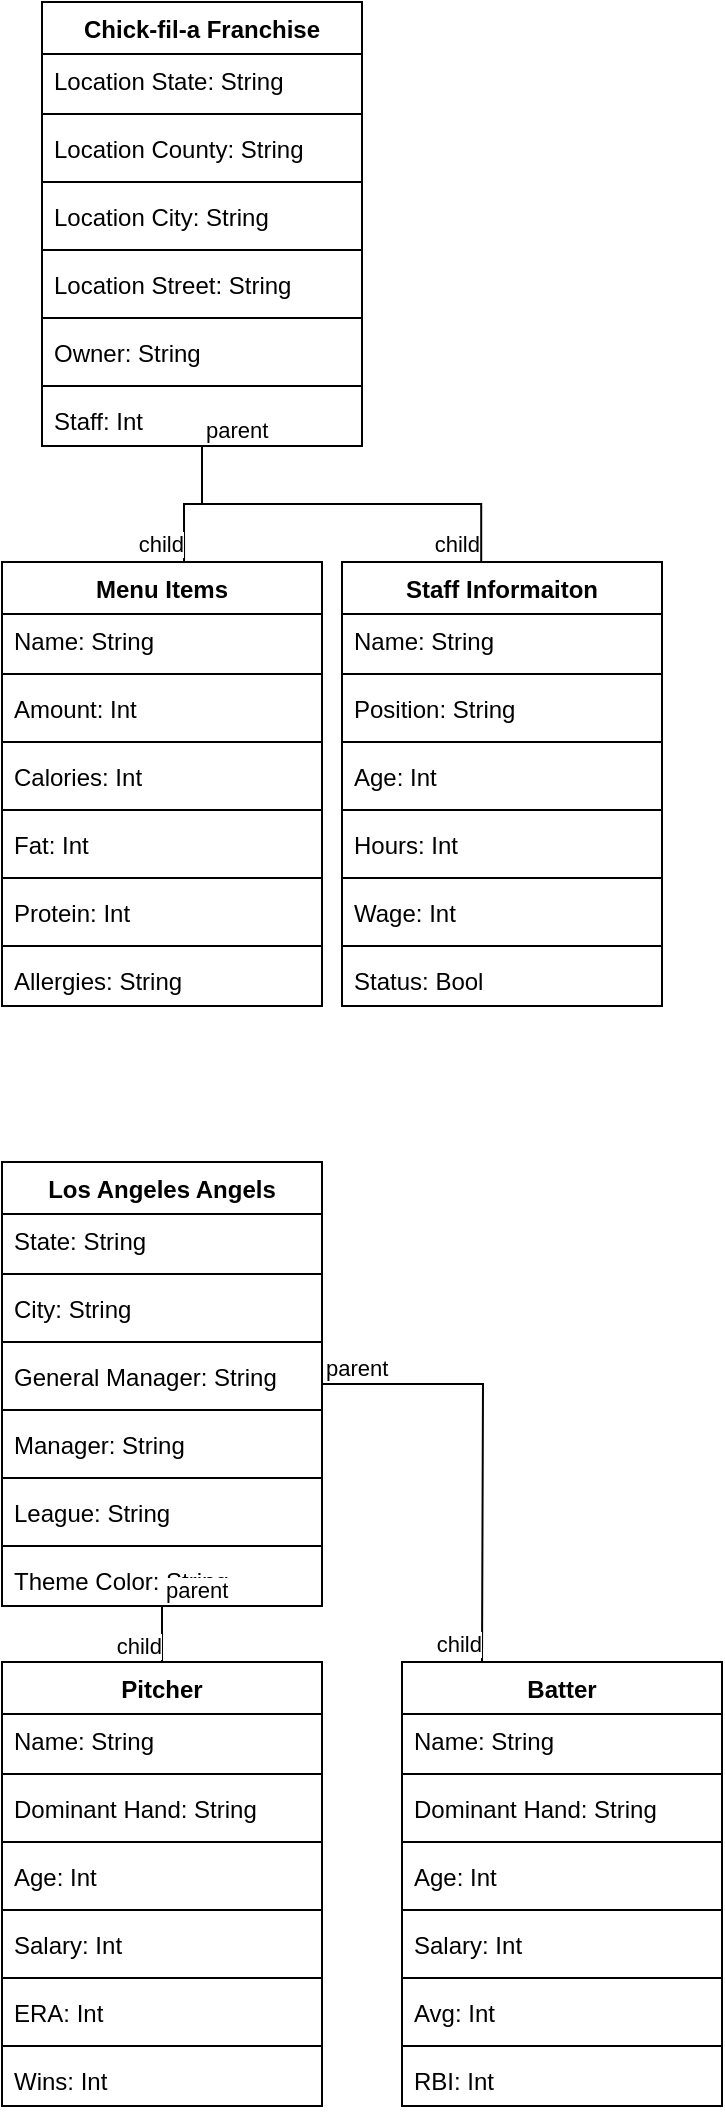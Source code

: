<mxfile version="20.2.8" type="github">
  <diagram id="xMZvqUQl98MtYuGiwL1R" name="Page-1">
    <mxGraphModel dx="605" dy="507" grid="1" gridSize="10" guides="1" tooltips="1" connect="1" arrows="1" fold="1" page="1" pageScale="1" pageWidth="850" pageHeight="1100" math="0" shadow="0">
      <root>
        <mxCell id="0" />
        <mxCell id="1" parent="0" />
        <mxCell id="Zlc17w75IkvPci_HZcoX-1" value="Chick-fil-a Franchise" style="swimlane;fontStyle=1;align=center;verticalAlign=top;childLayout=stackLayout;horizontal=1;startSize=26;horizontalStack=0;resizeParent=1;resizeParentMax=0;resizeLast=0;collapsible=1;marginBottom=0;" vertex="1" parent="1">
          <mxGeometry x="40" y="30" width="160" height="222" as="geometry" />
        </mxCell>
        <mxCell id="Zlc17w75IkvPci_HZcoX-2" value="Location State: String" style="text;strokeColor=none;fillColor=none;align=left;verticalAlign=top;spacingLeft=4;spacingRight=4;overflow=hidden;rotatable=0;points=[[0,0.5],[1,0.5]];portConstraint=eastwest;" vertex="1" parent="Zlc17w75IkvPci_HZcoX-1">
          <mxGeometry y="26" width="160" height="26" as="geometry" />
        </mxCell>
        <mxCell id="Zlc17w75IkvPci_HZcoX-12" value="" style="line;strokeWidth=1;fillColor=none;align=left;verticalAlign=middle;spacingTop=-1;spacingLeft=3;spacingRight=3;rotatable=0;labelPosition=right;points=[];portConstraint=eastwest;strokeColor=inherit;" vertex="1" parent="Zlc17w75IkvPci_HZcoX-1">
          <mxGeometry y="52" width="160" height="8" as="geometry" />
        </mxCell>
        <mxCell id="Zlc17w75IkvPci_HZcoX-5" value="Location County: String" style="text;strokeColor=none;fillColor=none;align=left;verticalAlign=top;spacingLeft=4;spacingRight=4;overflow=hidden;rotatable=0;points=[[0,0.5],[1,0.5]];portConstraint=eastwest;" vertex="1" parent="Zlc17w75IkvPci_HZcoX-1">
          <mxGeometry y="60" width="160" height="26" as="geometry" />
        </mxCell>
        <mxCell id="Zlc17w75IkvPci_HZcoX-11" value="" style="line;strokeWidth=1;fillColor=none;align=left;verticalAlign=middle;spacingTop=-1;spacingLeft=3;spacingRight=3;rotatable=0;labelPosition=right;points=[];portConstraint=eastwest;strokeColor=inherit;" vertex="1" parent="Zlc17w75IkvPci_HZcoX-1">
          <mxGeometry y="86" width="160" height="8" as="geometry" />
        </mxCell>
        <mxCell id="Zlc17w75IkvPci_HZcoX-6" value="Location City: String" style="text;strokeColor=none;fillColor=none;align=left;verticalAlign=top;spacingLeft=4;spacingRight=4;overflow=hidden;rotatable=0;points=[[0,0.5],[1,0.5]];portConstraint=eastwest;" vertex="1" parent="Zlc17w75IkvPci_HZcoX-1">
          <mxGeometry y="94" width="160" height="26" as="geometry" />
        </mxCell>
        <mxCell id="Zlc17w75IkvPci_HZcoX-9" value="" style="line;strokeWidth=1;fillColor=none;align=left;verticalAlign=middle;spacingTop=-1;spacingLeft=3;spacingRight=3;rotatable=0;labelPosition=right;points=[];portConstraint=eastwest;strokeColor=inherit;" vertex="1" parent="Zlc17w75IkvPci_HZcoX-1">
          <mxGeometry y="120" width="160" height="8" as="geometry" />
        </mxCell>
        <mxCell id="Zlc17w75IkvPci_HZcoX-7" value="Location Street: String" style="text;strokeColor=none;fillColor=none;align=left;verticalAlign=top;spacingLeft=4;spacingRight=4;overflow=hidden;rotatable=0;points=[[0,0.5],[1,0.5]];portConstraint=eastwest;" vertex="1" parent="Zlc17w75IkvPci_HZcoX-1">
          <mxGeometry y="128" width="160" height="26" as="geometry" />
        </mxCell>
        <mxCell id="Zlc17w75IkvPci_HZcoX-3" value="" style="line;strokeWidth=1;fillColor=none;align=left;verticalAlign=middle;spacingTop=-1;spacingLeft=3;spacingRight=3;rotatable=0;labelPosition=right;points=[];portConstraint=eastwest;strokeColor=inherit;" vertex="1" parent="Zlc17w75IkvPci_HZcoX-1">
          <mxGeometry y="154" width="160" height="8" as="geometry" />
        </mxCell>
        <mxCell id="Zlc17w75IkvPci_HZcoX-8" value="Owner: String" style="text;strokeColor=none;fillColor=none;align=left;verticalAlign=top;spacingLeft=4;spacingRight=4;overflow=hidden;rotatable=0;points=[[0,0.5],[1,0.5]];portConstraint=eastwest;" vertex="1" parent="Zlc17w75IkvPci_HZcoX-1">
          <mxGeometry y="162" width="160" height="26" as="geometry" />
        </mxCell>
        <mxCell id="Zlc17w75IkvPci_HZcoX-18" value="" style="line;strokeWidth=1;fillColor=none;align=left;verticalAlign=middle;spacingTop=-1;spacingLeft=3;spacingRight=3;rotatable=0;labelPosition=right;points=[];portConstraint=eastwest;strokeColor=inherit;" vertex="1" parent="Zlc17w75IkvPci_HZcoX-1">
          <mxGeometry y="188" width="160" height="8" as="geometry" />
        </mxCell>
        <mxCell id="Zlc17w75IkvPci_HZcoX-17" value="Staff: Int" style="text;strokeColor=none;fillColor=none;align=left;verticalAlign=top;spacingLeft=4;spacingRight=4;overflow=hidden;rotatable=0;points=[[0,0.5],[1,0.5]];portConstraint=eastwest;" vertex="1" parent="Zlc17w75IkvPci_HZcoX-1">
          <mxGeometry y="196" width="160" height="26" as="geometry" />
        </mxCell>
        <mxCell id="Zlc17w75IkvPci_HZcoX-13" value="Menu Items" style="swimlane;fontStyle=1;align=center;verticalAlign=top;childLayout=stackLayout;horizontal=1;startSize=26;horizontalStack=0;resizeParent=1;resizeParentMax=0;resizeLast=0;collapsible=1;marginBottom=0;" vertex="1" parent="1">
          <mxGeometry x="20" y="310" width="160" height="222" as="geometry" />
        </mxCell>
        <mxCell id="Zlc17w75IkvPci_HZcoX-14" value="Name: String" style="text;strokeColor=none;fillColor=none;align=left;verticalAlign=top;spacingLeft=4;spacingRight=4;overflow=hidden;rotatable=0;points=[[0,0.5],[1,0.5]];portConstraint=eastwest;" vertex="1" parent="Zlc17w75IkvPci_HZcoX-13">
          <mxGeometry y="26" width="160" height="26" as="geometry" />
        </mxCell>
        <mxCell id="Zlc17w75IkvPci_HZcoX-15" value="" style="line;strokeWidth=1;fillColor=none;align=left;verticalAlign=middle;spacingTop=-1;spacingLeft=3;spacingRight=3;rotatable=0;labelPosition=right;points=[];portConstraint=eastwest;strokeColor=inherit;" vertex="1" parent="Zlc17w75IkvPci_HZcoX-13">
          <mxGeometry y="52" width="160" height="8" as="geometry" />
        </mxCell>
        <mxCell id="Zlc17w75IkvPci_HZcoX-16" value="Amount: Int" style="text;strokeColor=none;fillColor=none;align=left;verticalAlign=top;spacingLeft=4;spacingRight=4;overflow=hidden;rotatable=0;points=[[0,0.5],[1,0.5]];portConstraint=eastwest;" vertex="1" parent="Zlc17w75IkvPci_HZcoX-13">
          <mxGeometry y="60" width="160" height="26" as="geometry" />
        </mxCell>
        <mxCell id="Zlc17w75IkvPci_HZcoX-27" value="" style="line;strokeWidth=1;fillColor=none;align=left;verticalAlign=middle;spacingTop=-1;spacingLeft=3;spacingRight=3;rotatable=0;labelPosition=right;points=[];portConstraint=eastwest;strokeColor=inherit;" vertex="1" parent="Zlc17w75IkvPci_HZcoX-13">
          <mxGeometry y="86" width="160" height="8" as="geometry" />
        </mxCell>
        <mxCell id="Zlc17w75IkvPci_HZcoX-24" value="Calories: Int" style="text;strokeColor=none;fillColor=none;align=left;verticalAlign=top;spacingLeft=4;spacingRight=4;overflow=hidden;rotatable=0;points=[[0,0.5],[1,0.5]];portConstraint=eastwest;" vertex="1" parent="Zlc17w75IkvPci_HZcoX-13">
          <mxGeometry y="94" width="160" height="26" as="geometry" />
        </mxCell>
        <mxCell id="Zlc17w75IkvPci_HZcoX-28" value="" style="line;strokeWidth=1;fillColor=none;align=left;verticalAlign=middle;spacingTop=-1;spacingLeft=3;spacingRight=3;rotatable=0;labelPosition=right;points=[];portConstraint=eastwest;strokeColor=inherit;" vertex="1" parent="Zlc17w75IkvPci_HZcoX-13">
          <mxGeometry y="120" width="160" height="8" as="geometry" />
        </mxCell>
        <mxCell id="Zlc17w75IkvPci_HZcoX-30" value="Fat: Int" style="text;strokeColor=none;fillColor=none;align=left;verticalAlign=top;spacingLeft=4;spacingRight=4;overflow=hidden;rotatable=0;points=[[0,0.5],[1,0.5]];portConstraint=eastwest;" vertex="1" parent="Zlc17w75IkvPci_HZcoX-13">
          <mxGeometry y="128" width="160" height="26" as="geometry" />
        </mxCell>
        <mxCell id="Zlc17w75IkvPci_HZcoX-32" value="" style="line;strokeWidth=1;fillColor=none;align=left;verticalAlign=middle;spacingTop=-1;spacingLeft=3;spacingRight=3;rotatable=0;labelPosition=right;points=[];portConstraint=eastwest;strokeColor=inherit;" vertex="1" parent="Zlc17w75IkvPci_HZcoX-13">
          <mxGeometry y="154" width="160" height="8" as="geometry" />
        </mxCell>
        <mxCell id="Zlc17w75IkvPci_HZcoX-29" value="Protein: Int" style="text;strokeColor=none;fillColor=none;align=left;verticalAlign=top;spacingLeft=4;spacingRight=4;overflow=hidden;rotatable=0;points=[[0,0.5],[1,0.5]];portConstraint=eastwest;" vertex="1" parent="Zlc17w75IkvPci_HZcoX-13">
          <mxGeometry y="162" width="160" height="26" as="geometry" />
        </mxCell>
        <mxCell id="Zlc17w75IkvPci_HZcoX-34" value="" style="line;strokeWidth=1;fillColor=none;align=left;verticalAlign=middle;spacingTop=-1;spacingLeft=3;spacingRight=3;rotatable=0;labelPosition=right;points=[];portConstraint=eastwest;strokeColor=inherit;" vertex="1" parent="Zlc17w75IkvPci_HZcoX-13">
          <mxGeometry y="188" width="160" height="8" as="geometry" />
        </mxCell>
        <mxCell id="Zlc17w75IkvPci_HZcoX-25" value="Allergies: String" style="text;strokeColor=none;fillColor=none;align=left;verticalAlign=top;spacingLeft=4;spacingRight=4;overflow=hidden;rotatable=0;points=[[0,0.5],[1,0.5]];portConstraint=eastwest;" vertex="1" parent="Zlc17w75IkvPci_HZcoX-13">
          <mxGeometry y="196" width="160" height="26" as="geometry" />
        </mxCell>
        <mxCell id="Zlc17w75IkvPci_HZcoX-37" value="" style="endArrow=none;html=1;edgeStyle=orthogonalEdgeStyle;rounded=0;entryX=0.569;entryY=0;entryDx=0;entryDy=0;entryPerimeter=0;" edge="1" parent="1" source="Zlc17w75IkvPci_HZcoX-1" target="Zlc17w75IkvPci_HZcoX-13">
          <mxGeometry relative="1" as="geometry">
            <mxPoint x="310" y="370" as="sourcePoint" />
            <mxPoint x="460" y="320" as="targetPoint" />
          </mxGeometry>
        </mxCell>
        <mxCell id="Zlc17w75IkvPci_HZcoX-38" value="parent" style="edgeLabel;resizable=0;html=1;align=left;verticalAlign=bottom;" connectable="0" vertex="1" parent="Zlc17w75IkvPci_HZcoX-37">
          <mxGeometry x="-1" relative="1" as="geometry" />
        </mxCell>
        <mxCell id="Zlc17w75IkvPci_HZcoX-39" value="child" style="edgeLabel;resizable=0;html=1;align=right;verticalAlign=bottom;" connectable="0" vertex="1" parent="Zlc17w75IkvPci_HZcoX-37">
          <mxGeometry x="1" relative="1" as="geometry" />
        </mxCell>
        <mxCell id="Zlc17w75IkvPci_HZcoX-40" value="Staff Informaiton" style="swimlane;fontStyle=1;align=center;verticalAlign=top;childLayout=stackLayout;horizontal=1;startSize=26;horizontalStack=0;resizeParent=1;resizeParentMax=0;resizeLast=0;collapsible=1;marginBottom=0;" vertex="1" parent="1">
          <mxGeometry x="190" y="310" width="160" height="222" as="geometry" />
        </mxCell>
        <mxCell id="Zlc17w75IkvPci_HZcoX-41" value="Name: String" style="text;strokeColor=none;fillColor=none;align=left;verticalAlign=top;spacingLeft=4;spacingRight=4;overflow=hidden;rotatable=0;points=[[0,0.5],[1,0.5]];portConstraint=eastwest;" vertex="1" parent="Zlc17w75IkvPci_HZcoX-40">
          <mxGeometry y="26" width="160" height="26" as="geometry" />
        </mxCell>
        <mxCell id="Zlc17w75IkvPci_HZcoX-49" value="" style="line;strokeWidth=1;fillColor=none;align=left;verticalAlign=middle;spacingTop=-1;spacingLeft=3;spacingRight=3;rotatable=0;labelPosition=right;points=[];portConstraint=eastwest;strokeColor=inherit;" vertex="1" parent="Zlc17w75IkvPci_HZcoX-40">
          <mxGeometry y="52" width="160" height="8" as="geometry" />
        </mxCell>
        <mxCell id="Zlc17w75IkvPci_HZcoX-48" value="Position: String" style="text;strokeColor=none;fillColor=none;align=left;verticalAlign=top;spacingLeft=4;spacingRight=4;overflow=hidden;rotatable=0;points=[[0,0.5],[1,0.5]];portConstraint=eastwest;" vertex="1" parent="Zlc17w75IkvPci_HZcoX-40">
          <mxGeometry y="60" width="160" height="26" as="geometry" />
        </mxCell>
        <mxCell id="Zlc17w75IkvPci_HZcoX-50" value="" style="line;strokeWidth=1;fillColor=none;align=left;verticalAlign=middle;spacingTop=-1;spacingLeft=3;spacingRight=3;rotatable=0;labelPosition=right;points=[];portConstraint=eastwest;strokeColor=inherit;" vertex="1" parent="Zlc17w75IkvPci_HZcoX-40">
          <mxGeometry y="86" width="160" height="8" as="geometry" />
        </mxCell>
        <mxCell id="Zlc17w75IkvPci_HZcoX-47" value="Age: Int" style="text;strokeColor=none;fillColor=none;align=left;verticalAlign=top;spacingLeft=4;spacingRight=4;overflow=hidden;rotatable=0;points=[[0,0.5],[1,0.5]];portConstraint=eastwest;" vertex="1" parent="Zlc17w75IkvPci_HZcoX-40">
          <mxGeometry y="94" width="160" height="26" as="geometry" />
        </mxCell>
        <mxCell id="Zlc17w75IkvPci_HZcoX-51" value="" style="line;strokeWidth=1;fillColor=none;align=left;verticalAlign=middle;spacingTop=-1;spacingLeft=3;spacingRight=3;rotatable=0;labelPosition=right;points=[];portConstraint=eastwest;strokeColor=inherit;" vertex="1" parent="Zlc17w75IkvPci_HZcoX-40">
          <mxGeometry y="120" width="160" height="8" as="geometry" />
        </mxCell>
        <mxCell id="Zlc17w75IkvPci_HZcoX-46" value="Hours: Int" style="text;strokeColor=none;fillColor=none;align=left;verticalAlign=top;spacingLeft=4;spacingRight=4;overflow=hidden;rotatable=0;points=[[0,0.5],[1,0.5]];portConstraint=eastwest;" vertex="1" parent="Zlc17w75IkvPci_HZcoX-40">
          <mxGeometry y="128" width="160" height="26" as="geometry" />
        </mxCell>
        <mxCell id="Zlc17w75IkvPci_HZcoX-52" value="" style="line;strokeWidth=1;fillColor=none;align=left;verticalAlign=middle;spacingTop=-1;spacingLeft=3;spacingRight=3;rotatable=0;labelPosition=right;points=[];portConstraint=eastwest;strokeColor=inherit;" vertex="1" parent="Zlc17w75IkvPci_HZcoX-40">
          <mxGeometry y="154" width="160" height="8" as="geometry" />
        </mxCell>
        <mxCell id="Zlc17w75IkvPci_HZcoX-45" value="Wage: Int" style="text;strokeColor=none;fillColor=none;align=left;verticalAlign=top;spacingLeft=4;spacingRight=4;overflow=hidden;rotatable=0;points=[[0,0.5],[1,0.5]];portConstraint=eastwest;" vertex="1" parent="Zlc17w75IkvPci_HZcoX-40">
          <mxGeometry y="162" width="160" height="26" as="geometry" />
        </mxCell>
        <mxCell id="Zlc17w75IkvPci_HZcoX-42" value="" style="line;strokeWidth=1;fillColor=none;align=left;verticalAlign=middle;spacingTop=-1;spacingLeft=3;spacingRight=3;rotatable=0;labelPosition=right;points=[];portConstraint=eastwest;strokeColor=inherit;" vertex="1" parent="Zlc17w75IkvPci_HZcoX-40">
          <mxGeometry y="188" width="160" height="8" as="geometry" />
        </mxCell>
        <mxCell id="Zlc17w75IkvPci_HZcoX-43" value="Status: Bool" style="text;strokeColor=none;fillColor=none;align=left;verticalAlign=top;spacingLeft=4;spacingRight=4;overflow=hidden;rotatable=0;points=[[0,0.5],[1,0.5]];portConstraint=eastwest;" vertex="1" parent="Zlc17w75IkvPci_HZcoX-40">
          <mxGeometry y="196" width="160" height="26" as="geometry" />
        </mxCell>
        <mxCell id="Zlc17w75IkvPci_HZcoX-54" value="" style="endArrow=none;html=1;edgeStyle=orthogonalEdgeStyle;rounded=0;entryX=0.435;entryY=0;entryDx=0;entryDy=0;entryPerimeter=0;" edge="1" parent="1" source="Zlc17w75IkvPci_HZcoX-1" target="Zlc17w75IkvPci_HZcoX-40">
          <mxGeometry relative="1" as="geometry">
            <mxPoint x="490" y="390" as="sourcePoint" />
            <mxPoint x="380" y="370" as="targetPoint" />
          </mxGeometry>
        </mxCell>
        <mxCell id="Zlc17w75IkvPci_HZcoX-55" value="parent" style="edgeLabel;resizable=0;html=1;align=left;verticalAlign=bottom;" connectable="0" vertex="1" parent="Zlc17w75IkvPci_HZcoX-54">
          <mxGeometry x="-1" relative="1" as="geometry" />
        </mxCell>
        <mxCell id="Zlc17w75IkvPci_HZcoX-56" value="child" style="edgeLabel;resizable=0;html=1;align=right;verticalAlign=bottom;" connectable="0" vertex="1" parent="Zlc17w75IkvPci_HZcoX-54">
          <mxGeometry x="1" relative="1" as="geometry" />
        </mxCell>
        <mxCell id="Zlc17w75IkvPci_HZcoX-59" value="Los Angeles Angels" style="swimlane;fontStyle=1;align=center;verticalAlign=top;childLayout=stackLayout;horizontal=1;startSize=26;horizontalStack=0;resizeParent=1;resizeParentMax=0;resizeLast=0;collapsible=1;marginBottom=0;" vertex="1" parent="1">
          <mxGeometry x="20" y="610" width="160" height="222" as="geometry" />
        </mxCell>
        <mxCell id="Zlc17w75IkvPci_HZcoX-60" value="State: String" style="text;strokeColor=none;fillColor=none;align=left;verticalAlign=top;spacingLeft=4;spacingRight=4;overflow=hidden;rotatable=0;points=[[0,0.5],[1,0.5]];portConstraint=eastwest;" vertex="1" parent="Zlc17w75IkvPci_HZcoX-59">
          <mxGeometry y="26" width="160" height="26" as="geometry" />
        </mxCell>
        <mxCell id="Zlc17w75IkvPci_HZcoX-61" value="" style="line;strokeWidth=1;fillColor=none;align=left;verticalAlign=middle;spacingTop=-1;spacingLeft=3;spacingRight=3;rotatable=0;labelPosition=right;points=[];portConstraint=eastwest;strokeColor=inherit;" vertex="1" parent="Zlc17w75IkvPci_HZcoX-59">
          <mxGeometry y="52" width="160" height="8" as="geometry" />
        </mxCell>
        <mxCell id="Zlc17w75IkvPci_HZcoX-63" value="City: String" style="text;strokeColor=none;fillColor=none;align=left;verticalAlign=top;spacingLeft=4;spacingRight=4;overflow=hidden;rotatable=0;points=[[0,0.5],[1,0.5]];portConstraint=eastwest;" vertex="1" parent="Zlc17w75IkvPci_HZcoX-59">
          <mxGeometry y="60" width="160" height="26" as="geometry" />
        </mxCell>
        <mxCell id="Zlc17w75IkvPci_HZcoX-67" value="" style="line;strokeWidth=1;fillColor=none;align=left;verticalAlign=middle;spacingTop=-1;spacingLeft=3;spacingRight=3;rotatable=0;labelPosition=right;points=[];portConstraint=eastwest;strokeColor=inherit;" vertex="1" parent="Zlc17w75IkvPci_HZcoX-59">
          <mxGeometry y="86" width="160" height="8" as="geometry" />
        </mxCell>
        <mxCell id="Zlc17w75IkvPci_HZcoX-69" value="General Manager: String" style="text;strokeColor=none;fillColor=none;align=left;verticalAlign=top;spacingLeft=4;spacingRight=4;overflow=hidden;rotatable=0;points=[[0,0.5],[1,0.5]];portConstraint=eastwest;" vertex="1" parent="Zlc17w75IkvPci_HZcoX-59">
          <mxGeometry y="94" width="160" height="26" as="geometry" />
        </mxCell>
        <mxCell id="Zlc17w75IkvPci_HZcoX-68" value="" style="line;strokeWidth=1;fillColor=none;align=left;verticalAlign=middle;spacingTop=-1;spacingLeft=3;spacingRight=3;rotatable=0;labelPosition=right;points=[];portConstraint=eastwest;strokeColor=inherit;" vertex="1" parent="Zlc17w75IkvPci_HZcoX-59">
          <mxGeometry y="120" width="160" height="8" as="geometry" />
        </mxCell>
        <mxCell id="Zlc17w75IkvPci_HZcoX-66" value="Manager: String" style="text;strokeColor=none;fillColor=none;align=left;verticalAlign=top;spacingLeft=4;spacingRight=4;overflow=hidden;rotatable=0;points=[[0,0.5],[1,0.5]];portConstraint=eastwest;" vertex="1" parent="Zlc17w75IkvPci_HZcoX-59">
          <mxGeometry y="128" width="160" height="26" as="geometry" />
        </mxCell>
        <mxCell id="Zlc17w75IkvPci_HZcoX-70" value="" style="line;strokeWidth=1;fillColor=none;align=left;verticalAlign=middle;spacingTop=-1;spacingLeft=3;spacingRight=3;rotatable=0;labelPosition=right;points=[];portConstraint=eastwest;strokeColor=inherit;" vertex="1" parent="Zlc17w75IkvPci_HZcoX-59">
          <mxGeometry y="154" width="160" height="8" as="geometry" />
        </mxCell>
        <mxCell id="Zlc17w75IkvPci_HZcoX-65" value="League: String" style="text;strokeColor=none;fillColor=none;align=left;verticalAlign=top;spacingLeft=4;spacingRight=4;overflow=hidden;rotatable=0;points=[[0,0.5],[1,0.5]];portConstraint=eastwest;" vertex="1" parent="Zlc17w75IkvPci_HZcoX-59">
          <mxGeometry y="162" width="160" height="26" as="geometry" />
        </mxCell>
        <mxCell id="Zlc17w75IkvPci_HZcoX-71" value="" style="line;strokeWidth=1;fillColor=none;align=left;verticalAlign=middle;spacingTop=-1;spacingLeft=3;spacingRight=3;rotatable=0;labelPosition=right;points=[];portConstraint=eastwest;strokeColor=inherit;" vertex="1" parent="Zlc17w75IkvPci_HZcoX-59">
          <mxGeometry y="188" width="160" height="8" as="geometry" />
        </mxCell>
        <mxCell id="Zlc17w75IkvPci_HZcoX-64" value="Theme Color: String" style="text;strokeColor=none;fillColor=none;align=left;verticalAlign=top;spacingLeft=4;spacingRight=4;overflow=hidden;rotatable=0;points=[[0,0.5],[1,0.5]];portConstraint=eastwest;" vertex="1" parent="Zlc17w75IkvPci_HZcoX-59">
          <mxGeometry y="196" width="160" height="26" as="geometry" />
        </mxCell>
        <mxCell id="Zlc17w75IkvPci_HZcoX-76" value="Pitcher" style="swimlane;fontStyle=1;align=center;verticalAlign=top;childLayout=stackLayout;horizontal=1;startSize=26;horizontalStack=0;resizeParent=1;resizeParentMax=0;resizeLast=0;collapsible=1;marginBottom=0;" vertex="1" parent="1">
          <mxGeometry x="20" y="860" width="160" height="222" as="geometry" />
        </mxCell>
        <mxCell id="Zlc17w75IkvPci_HZcoX-108" value="" style="endArrow=none;html=1;edgeStyle=orthogonalEdgeStyle;rounded=0;" edge="1" parent="Zlc17w75IkvPci_HZcoX-76" source="Zlc17w75IkvPci_HZcoX-59">
          <mxGeometry relative="1" as="geometry">
            <mxPoint x="80" as="sourcePoint" />
            <mxPoint x="240" as="targetPoint" />
          </mxGeometry>
        </mxCell>
        <mxCell id="Zlc17w75IkvPci_HZcoX-109" value="parent" style="edgeLabel;resizable=0;html=1;align=left;verticalAlign=bottom;" connectable="0" vertex="1" parent="Zlc17w75IkvPci_HZcoX-108">
          <mxGeometry x="-1" relative="1" as="geometry" />
        </mxCell>
        <mxCell id="Zlc17w75IkvPci_HZcoX-110" value="child" style="edgeLabel;resizable=0;html=1;align=right;verticalAlign=bottom;" connectable="0" vertex="1" parent="Zlc17w75IkvPci_HZcoX-108">
          <mxGeometry x="1" relative="1" as="geometry" />
        </mxCell>
        <mxCell id="Zlc17w75IkvPci_HZcoX-77" value="Name: String" style="text;strokeColor=none;fillColor=none;align=left;verticalAlign=top;spacingLeft=4;spacingRight=4;overflow=hidden;rotatable=0;points=[[0,0.5],[1,0.5]];portConstraint=eastwest;" vertex="1" parent="Zlc17w75IkvPci_HZcoX-76">
          <mxGeometry y="26" width="160" height="26" as="geometry" />
        </mxCell>
        <mxCell id="Zlc17w75IkvPci_HZcoX-85" value="" style="line;strokeWidth=1;fillColor=none;align=left;verticalAlign=middle;spacingTop=-1;spacingLeft=3;spacingRight=3;rotatable=0;labelPosition=right;points=[];portConstraint=eastwest;strokeColor=inherit;" vertex="1" parent="Zlc17w75IkvPci_HZcoX-76">
          <mxGeometry y="52" width="160" height="8" as="geometry" />
        </mxCell>
        <mxCell id="Zlc17w75IkvPci_HZcoX-79" value="Dominant Hand: String" style="text;strokeColor=none;fillColor=none;align=left;verticalAlign=top;spacingLeft=4;spacingRight=4;overflow=hidden;rotatable=0;points=[[0,0.5],[1,0.5]];portConstraint=eastwest;" vertex="1" parent="Zlc17w75IkvPci_HZcoX-76">
          <mxGeometry y="60" width="160" height="26" as="geometry" />
        </mxCell>
        <mxCell id="Zlc17w75IkvPci_HZcoX-86" value="" style="line;strokeWidth=1;fillColor=none;align=left;verticalAlign=middle;spacingTop=-1;spacingLeft=3;spacingRight=3;rotatable=0;labelPosition=right;points=[];portConstraint=eastwest;strokeColor=inherit;" vertex="1" parent="Zlc17w75IkvPci_HZcoX-76">
          <mxGeometry y="86" width="160" height="8" as="geometry" />
        </mxCell>
        <mxCell id="Zlc17w75IkvPci_HZcoX-84" value="Age: Int" style="text;strokeColor=none;fillColor=none;align=left;verticalAlign=top;spacingLeft=4;spacingRight=4;overflow=hidden;rotatable=0;points=[[0,0.5],[1,0.5]];portConstraint=eastwest;" vertex="1" parent="Zlc17w75IkvPci_HZcoX-76">
          <mxGeometry y="94" width="160" height="26" as="geometry" />
        </mxCell>
        <mxCell id="Zlc17w75IkvPci_HZcoX-87" value="" style="line;strokeWidth=1;fillColor=none;align=left;verticalAlign=middle;spacingTop=-1;spacingLeft=3;spacingRight=3;rotatable=0;labelPosition=right;points=[];portConstraint=eastwest;strokeColor=inherit;" vertex="1" parent="Zlc17w75IkvPci_HZcoX-76">
          <mxGeometry y="120" width="160" height="8" as="geometry" />
        </mxCell>
        <mxCell id="Zlc17w75IkvPci_HZcoX-83" value="Salary: Int" style="text;strokeColor=none;fillColor=none;align=left;verticalAlign=top;spacingLeft=4;spacingRight=4;overflow=hidden;rotatable=0;points=[[0,0.5],[1,0.5]];portConstraint=eastwest;" vertex="1" parent="Zlc17w75IkvPci_HZcoX-76">
          <mxGeometry y="128" width="160" height="26" as="geometry" />
        </mxCell>
        <mxCell id="Zlc17w75IkvPci_HZcoX-88" value="" style="line;strokeWidth=1;fillColor=none;align=left;verticalAlign=middle;spacingTop=-1;spacingLeft=3;spacingRight=3;rotatable=0;labelPosition=right;points=[];portConstraint=eastwest;strokeColor=inherit;" vertex="1" parent="Zlc17w75IkvPci_HZcoX-76">
          <mxGeometry y="154" width="160" height="8" as="geometry" />
        </mxCell>
        <mxCell id="Zlc17w75IkvPci_HZcoX-82" value="ERA: Int" style="text;strokeColor=none;fillColor=none;align=left;verticalAlign=top;spacingLeft=4;spacingRight=4;overflow=hidden;rotatable=0;points=[[0,0.5],[1,0.5]];portConstraint=eastwest;" vertex="1" parent="Zlc17w75IkvPci_HZcoX-76">
          <mxGeometry y="162" width="160" height="26" as="geometry" />
        </mxCell>
        <mxCell id="Zlc17w75IkvPci_HZcoX-89" value="" style="line;strokeWidth=1;fillColor=none;align=left;verticalAlign=middle;spacingTop=-1;spacingLeft=3;spacingRight=3;rotatable=0;labelPosition=right;points=[];portConstraint=eastwest;strokeColor=inherit;" vertex="1" parent="Zlc17w75IkvPci_HZcoX-76">
          <mxGeometry y="188" width="160" height="8" as="geometry" />
        </mxCell>
        <mxCell id="Zlc17w75IkvPci_HZcoX-80" value="Wins: Int" style="text;strokeColor=none;fillColor=none;align=left;verticalAlign=top;spacingLeft=4;spacingRight=4;overflow=hidden;rotatable=0;points=[[0,0.5],[1,0.5]];portConstraint=eastwest;" vertex="1" parent="Zlc17w75IkvPci_HZcoX-76">
          <mxGeometry y="196" width="160" height="26" as="geometry" />
        </mxCell>
        <mxCell id="Zlc17w75IkvPci_HZcoX-90" value="Batter" style="swimlane;fontStyle=1;align=center;verticalAlign=top;childLayout=stackLayout;horizontal=1;startSize=26;horizontalStack=0;resizeParent=1;resizeParentMax=0;resizeLast=0;collapsible=1;marginBottom=0;" vertex="1" parent="1">
          <mxGeometry x="220" y="860" width="160" height="222" as="geometry" />
        </mxCell>
        <mxCell id="Zlc17w75IkvPci_HZcoX-91" value="Name: String" style="text;strokeColor=none;fillColor=none;align=left;verticalAlign=top;spacingLeft=4;spacingRight=4;overflow=hidden;rotatable=0;points=[[0,0.5],[1,0.5]];portConstraint=eastwest;" vertex="1" parent="Zlc17w75IkvPci_HZcoX-90">
          <mxGeometry y="26" width="160" height="26" as="geometry" />
        </mxCell>
        <mxCell id="Zlc17w75IkvPci_HZcoX-92" value="" style="line;strokeWidth=1;fillColor=none;align=left;verticalAlign=middle;spacingTop=-1;spacingLeft=3;spacingRight=3;rotatable=0;labelPosition=right;points=[];portConstraint=eastwest;strokeColor=inherit;" vertex="1" parent="Zlc17w75IkvPci_HZcoX-90">
          <mxGeometry y="52" width="160" height="8" as="geometry" />
        </mxCell>
        <mxCell id="Zlc17w75IkvPci_HZcoX-95" value="Dominant Hand: String" style="text;strokeColor=none;fillColor=none;align=left;verticalAlign=top;spacingLeft=4;spacingRight=4;overflow=hidden;rotatable=0;points=[[0,0.5],[1,0.5]];portConstraint=eastwest;" vertex="1" parent="Zlc17w75IkvPci_HZcoX-90">
          <mxGeometry y="60" width="160" height="26" as="geometry" />
        </mxCell>
        <mxCell id="Zlc17w75IkvPci_HZcoX-103" value="" style="line;strokeWidth=1;fillColor=none;align=left;verticalAlign=middle;spacingTop=-1;spacingLeft=3;spacingRight=3;rotatable=0;labelPosition=right;points=[];portConstraint=eastwest;strokeColor=inherit;" vertex="1" parent="Zlc17w75IkvPci_HZcoX-90">
          <mxGeometry y="86" width="160" height="8" as="geometry" />
        </mxCell>
        <mxCell id="Zlc17w75IkvPci_HZcoX-102" value="Age: Int" style="text;strokeColor=none;fillColor=none;align=left;verticalAlign=top;spacingLeft=4;spacingRight=4;overflow=hidden;rotatable=0;points=[[0,0.5],[1,0.5]];portConstraint=eastwest;" vertex="1" parent="Zlc17w75IkvPci_HZcoX-90">
          <mxGeometry y="94" width="160" height="26" as="geometry" />
        </mxCell>
        <mxCell id="Zlc17w75IkvPci_HZcoX-104" value="" style="line;strokeWidth=1;fillColor=none;align=left;verticalAlign=middle;spacingTop=-1;spacingLeft=3;spacingRight=3;rotatable=0;labelPosition=right;points=[];portConstraint=eastwest;strokeColor=inherit;" vertex="1" parent="Zlc17w75IkvPci_HZcoX-90">
          <mxGeometry y="120" width="160" height="8" as="geometry" />
        </mxCell>
        <mxCell id="Zlc17w75IkvPci_HZcoX-101" value="Salary: Int" style="text;strokeColor=none;fillColor=none;align=left;verticalAlign=top;spacingLeft=4;spacingRight=4;overflow=hidden;rotatable=0;points=[[0,0.5],[1,0.5]];portConstraint=eastwest;" vertex="1" parent="Zlc17w75IkvPci_HZcoX-90">
          <mxGeometry y="128" width="160" height="26" as="geometry" />
        </mxCell>
        <mxCell id="Zlc17w75IkvPci_HZcoX-105" value="" style="line;strokeWidth=1;fillColor=none;align=left;verticalAlign=middle;spacingTop=-1;spacingLeft=3;spacingRight=3;rotatable=0;labelPosition=right;points=[];portConstraint=eastwest;strokeColor=inherit;" vertex="1" parent="Zlc17w75IkvPci_HZcoX-90">
          <mxGeometry y="154" width="160" height="8" as="geometry" />
        </mxCell>
        <mxCell id="Zlc17w75IkvPci_HZcoX-100" value="Avg: Int" style="text;strokeColor=none;fillColor=none;align=left;verticalAlign=top;spacingLeft=4;spacingRight=4;overflow=hidden;rotatable=0;points=[[0,0.5],[1,0.5]];portConstraint=eastwest;" vertex="1" parent="Zlc17w75IkvPci_HZcoX-90">
          <mxGeometry y="162" width="160" height="26" as="geometry" />
        </mxCell>
        <mxCell id="Zlc17w75IkvPci_HZcoX-106" value="" style="line;strokeWidth=1;fillColor=none;align=left;verticalAlign=middle;spacingTop=-1;spacingLeft=3;spacingRight=3;rotatable=0;labelPosition=right;points=[];portConstraint=eastwest;strokeColor=inherit;" vertex="1" parent="Zlc17w75IkvPci_HZcoX-90">
          <mxGeometry y="188" width="160" height="8" as="geometry" />
        </mxCell>
        <mxCell id="Zlc17w75IkvPci_HZcoX-94" value="RBI: Int" style="text;strokeColor=none;fillColor=none;align=left;verticalAlign=top;spacingLeft=4;spacingRight=4;overflow=hidden;rotatable=0;points=[[0,0.5],[1,0.5]];portConstraint=eastwest;" vertex="1" parent="Zlc17w75IkvPci_HZcoX-90">
          <mxGeometry y="196" width="160" height="26" as="geometry" />
        </mxCell>
        <mxCell id="Zlc17w75IkvPci_HZcoX-111" value="" style="endArrow=none;html=1;edgeStyle=orthogonalEdgeStyle;rounded=0;entryX=0.5;entryY=0;entryDx=0;entryDy=0;" edge="1" parent="1" source="Zlc17w75IkvPci_HZcoX-59" target="Zlc17w75IkvPci_HZcoX-76">
          <mxGeometry relative="1" as="geometry">
            <mxPoint x="170" y="620" as="sourcePoint" />
            <mxPoint x="320" y="620" as="targetPoint" />
          </mxGeometry>
        </mxCell>
        <mxCell id="Zlc17w75IkvPci_HZcoX-112" value="parent" style="edgeLabel;resizable=0;html=1;align=left;verticalAlign=bottom;" connectable="0" vertex="1" parent="Zlc17w75IkvPci_HZcoX-111">
          <mxGeometry x="-1" relative="1" as="geometry" />
        </mxCell>
        <mxCell id="Zlc17w75IkvPci_HZcoX-113" value="child" style="edgeLabel;resizable=0;html=1;align=right;verticalAlign=bottom;" connectable="0" vertex="1" parent="Zlc17w75IkvPci_HZcoX-111">
          <mxGeometry x="1" relative="1" as="geometry" />
        </mxCell>
      </root>
    </mxGraphModel>
  </diagram>
</mxfile>
